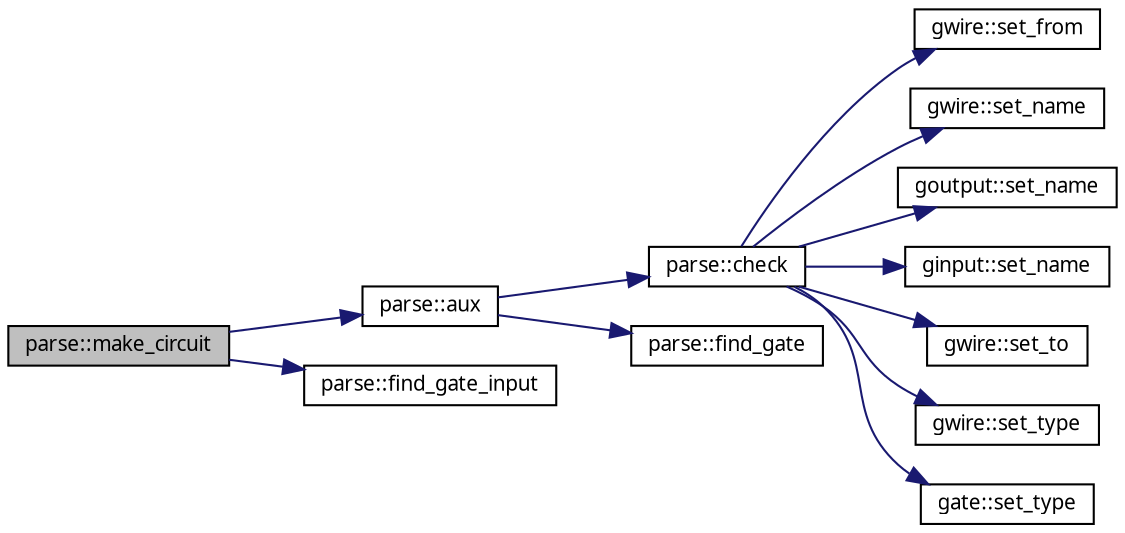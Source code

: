 digraph G
{
  edge [fontname="FreeSans.ttf",fontsize=10,labelfontname="FreeSans.ttf",labelfontsize=10];
  node [fontname="FreeSans.ttf",fontsize=10,shape=record];
  rankdir=LR;
  Node1 [label="parse::make_circuit",height=0.2,width=0.4,color="black", fillcolor="grey75", style="filled" fontcolor="black"];
  Node1 -> Node2 [color="midnightblue",fontsize=10,style="solid"];
  Node2 [label="parse::aux",height=0.2,width=0.4,color="black", fillcolor="white", style="filled",URL="$classparse.html#6b70833265740dfc6f917208fa3432c3"];
  Node2 -> Node3 [color="midnightblue",fontsize=10,style="solid"];
  Node3 [label="parse::check",height=0.2,width=0.4,color="black", fillcolor="white", style="filled",URL="$classparse.html#e33e3dfba4c1957539a09fbf146aff53"];
  Node3 -> Node6 [color="midnightblue",fontsize=10,style="solid"];
  Node6 [label="gwire::set_from",height=0.2,width=0.4,color="black", fillcolor="white", style="filled",URL="$classgwire.html#ab5ce75b5865941097bccc79b2ddf169"];
  Node3 -> Node7 [color="midnightblue",fontsize=10,style="solid"];
  Node7 [label="gwire::set_name",height=0.2,width=0.4,color="black", fillcolor="white", style="filled",URL="$classgwire.html#f5623801c87c4331b16088d816b9f101"];
  Node3 -> Node8 [color="midnightblue",fontsize=10,style="solid"];
  Node8 [label="goutput::set_name",height=0.2,width=0.4,color="black", fillcolor="white", style="filled",URL="$classgoutput.html#dffc12cfe953398b21d0b37511a081ed"];
  Node3 -> Node9 [color="midnightblue",fontsize=10,style="solid"];
  Node9 [label="ginput::set_name",height=0.2,width=0.4,color="black", fillcolor="white", style="filled",URL="$classginput.html#f0422ac4010737b0e8c27c5853aef10b"];
  Node3 -> Node10 [color="midnightblue",fontsize=10,style="solid"];
  Node10 [label="gwire::set_to",height=0.2,width=0.4,color="black", fillcolor="white", style="filled",URL="$classgwire.html#20b455bf23110afaf1af37d6f4b280d9"];
  Node3 -> Node11 [color="midnightblue",fontsize=10,style="solid"];
  Node11 [label="gwire::set_type",height=0.2,width=0.4,color="black", fillcolor="white", style="filled",URL="$classgwire.html#c57ccf4197b84bf0f66e9e25b739fdb5"];
  Node3 -> Node12 [color="midnightblue",fontsize=10,style="solid"];
  Node12 [label="gate::set_type",height=0.2,width=0.4,color="black", fillcolor="white", style="filled",URL="$classgate.html#325aee2bb2231060b6bded54e1f41785"];
  Node2 -> Node4 [color="midnightblue",fontsize=10,style="solid"];
  Node4 [label="parse::find_gate",height=0.2,width=0.4,color="black", fillcolor="white", style="filled",URL="$classparse.html#e99c66128866afddf15b2226daac80a1"];
  Node1 -> Node5 [color="midnightblue",fontsize=10,style="solid"];
  Node5 [label="parse::find_gate_input",height=0.2,width=0.4,color="black", fillcolor="white", style="filled",URL="$classparse.html#846fd3465af3340427831de424b23488"];
}
